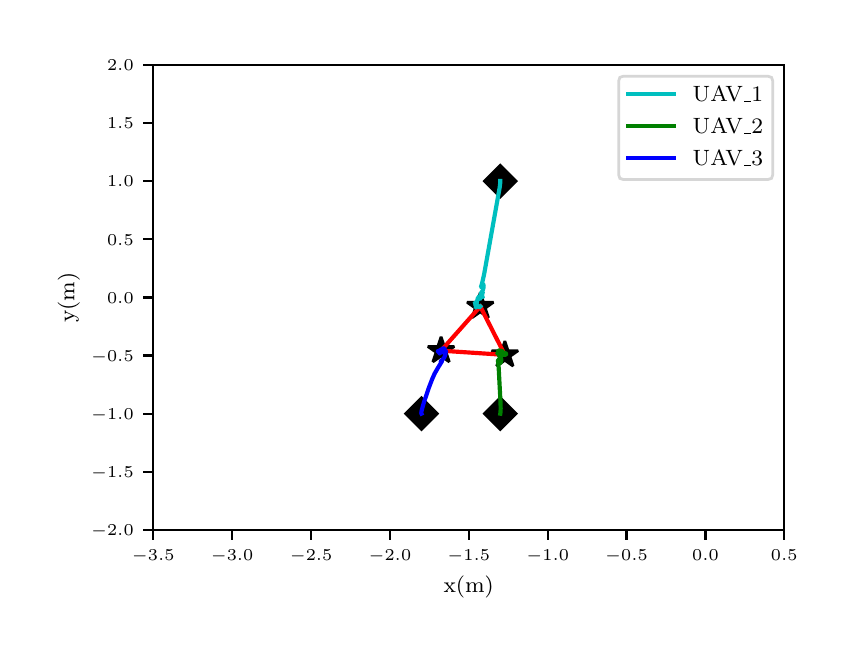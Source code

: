 \begingroup%
\makeatletter%
\begin{pgfpicture}%
\pgfpathrectangle{\pgfpointorigin}{\pgfqpoint{4.0in}{3.0in}}%
\pgfusepath{use as bounding box, clip}%
\begin{pgfscope}%
\pgfsetbuttcap%
\pgfsetmiterjoin%
\definecolor{currentfill}{rgb}{1.0,1.0,1.0}%
\pgfsetfillcolor{currentfill}%
\pgfsetlinewidth{0.0pt}%
\definecolor{currentstroke}{rgb}{1.0,1.0,1.0}%
\pgfsetstrokecolor{currentstroke}%
\pgfsetdash{}{0pt}%
\pgfpathmoveto{\pgfqpoint{0.0in}{0.0in}}%
\pgfpathlineto{\pgfqpoint{4.0in}{0.0in}}%
\pgfpathlineto{\pgfqpoint{4.0in}{3.0in}}%
\pgfpathlineto{\pgfqpoint{0.0in}{3.0in}}%
\pgfpathclose%
\pgfusepath{fill}%
\end{pgfscope}%
\begin{pgfscope}%
\pgfsetbuttcap%
\pgfsetmiterjoin%
\definecolor{currentfill}{rgb}{1.0,1.0,1.0}%
\pgfsetfillcolor{currentfill}%
\pgfsetlinewidth{0.0pt}%
\definecolor{currentstroke}{rgb}{0.0,0.0,0.0}%
\pgfsetstrokecolor{currentstroke}%
\pgfsetstrokeopacity{0.0}%
\pgfsetdash{}{0pt}%
\pgfpathmoveto{\pgfqpoint{0.628in}{0.488in}}%
\pgfpathlineto{\pgfqpoint{3.783in}{0.488in}}%
\pgfpathlineto{\pgfqpoint{3.783in}{2.815in}}%
\pgfpathlineto{\pgfqpoint{0.628in}{2.815in}}%
\pgfpathclose%
\pgfusepath{fill}%
\end{pgfscope}%
\begin{pgfscope}%
\pgfsetbuttcap%
\pgfsetroundjoin%
\definecolor{currentfill}{rgb}{0.0,0.0,0.0}%
\pgfsetfillcolor{currentfill}%
\pgfsetlinewidth{0.803pt}%
\definecolor{currentstroke}{rgb}{0.0,0.0,0.0}%
\pgfsetstrokecolor{currentstroke}%
\pgfsetdash{}{0pt}%
\pgfsys@defobject{currentmarker}{\pgfqpoint{0.0in}{-0.049in}}{\pgfqpoint{0.0in}{0.0in}}{%
\pgfpathmoveto{\pgfqpoint{0.0in}{0.0in}}%
\pgfpathlineto{\pgfqpoint{0.0in}{-0.049in}}%
\pgfusepath{stroke,fill}%
}%
\begin{pgfscope}%
\pgfsys@transformshift{0.628in}{0.488in}%
\pgfsys@useobject{currentmarker}{}%
\end{pgfscope}%
\end{pgfscope}%
\begin{pgfscope}%
\pgftext[x=0.628in,y=0.391in,,top]{\rmfamily\fontsize{5.79}{6.948}\selectfont \(\displaystyle -3.5\)}%
\end{pgfscope}%
\begin{pgfscope}%
\pgfsetbuttcap%
\pgfsetroundjoin%
\definecolor{currentfill}{rgb}{0.0,0.0,0.0}%
\pgfsetfillcolor{currentfill}%
\pgfsetlinewidth{0.803pt}%
\definecolor{currentstroke}{rgb}{0.0,0.0,0.0}%
\pgfsetstrokecolor{currentstroke}%
\pgfsetdash{}{0pt}%
\pgfsys@defobject{currentmarker}{\pgfqpoint{0.0in}{-0.049in}}{\pgfqpoint{0.0in}{0.0in}}{%
\pgfpathmoveto{\pgfqpoint{0.0in}{0.0in}}%
\pgfpathlineto{\pgfqpoint{0.0in}{-0.049in}}%
\pgfusepath{stroke,fill}%
}%
\begin{pgfscope}%
\pgfsys@transformshift{1.022in}{0.488in}%
\pgfsys@useobject{currentmarker}{}%
\end{pgfscope}%
\end{pgfscope}%
\begin{pgfscope}%
\pgftext[x=1.022in,y=0.391in,,top]{\rmfamily\fontsize{5.79}{6.948}\selectfont \(\displaystyle -3.0\)}%
\end{pgfscope}%
\begin{pgfscope}%
\pgfsetbuttcap%
\pgfsetroundjoin%
\definecolor{currentfill}{rgb}{0.0,0.0,0.0}%
\pgfsetfillcolor{currentfill}%
\pgfsetlinewidth{0.803pt}%
\definecolor{currentstroke}{rgb}{0.0,0.0,0.0}%
\pgfsetstrokecolor{currentstroke}%
\pgfsetdash{}{0pt}%
\pgfsys@defobject{currentmarker}{\pgfqpoint{0.0in}{-0.049in}}{\pgfqpoint{0.0in}{0.0in}}{%
\pgfpathmoveto{\pgfqpoint{0.0in}{0.0in}}%
\pgfpathlineto{\pgfqpoint{0.0in}{-0.049in}}%
\pgfusepath{stroke,fill}%
}%
\begin{pgfscope}%
\pgfsys@transformshift{1.417in}{0.488in}%
\pgfsys@useobject{currentmarker}{}%
\end{pgfscope}%
\end{pgfscope}%
\begin{pgfscope}%
\pgftext[x=1.417in,y=0.391in,,top]{\rmfamily\fontsize{5.79}{6.948}\selectfont \(\displaystyle -2.5\)}%
\end{pgfscope}%
\begin{pgfscope}%
\pgfsetbuttcap%
\pgfsetroundjoin%
\definecolor{currentfill}{rgb}{0.0,0.0,0.0}%
\pgfsetfillcolor{currentfill}%
\pgfsetlinewidth{0.803pt}%
\definecolor{currentstroke}{rgb}{0.0,0.0,0.0}%
\pgfsetstrokecolor{currentstroke}%
\pgfsetdash{}{0pt}%
\pgfsys@defobject{currentmarker}{\pgfqpoint{0.0in}{-0.049in}}{\pgfqpoint{0.0in}{0.0in}}{%
\pgfpathmoveto{\pgfqpoint{0.0in}{0.0in}}%
\pgfpathlineto{\pgfqpoint{0.0in}{-0.049in}}%
\pgfusepath{stroke,fill}%
}%
\begin{pgfscope}%
\pgfsys@transformshift{1.811in}{0.488in}%
\pgfsys@useobject{currentmarker}{}%
\end{pgfscope}%
\end{pgfscope}%
\begin{pgfscope}%
\pgftext[x=1.811in,y=0.391in,,top]{\rmfamily\fontsize{5.79}{6.948}\selectfont \(\displaystyle -2.0\)}%
\end{pgfscope}%
\begin{pgfscope}%
\pgfsetbuttcap%
\pgfsetroundjoin%
\definecolor{currentfill}{rgb}{0.0,0.0,0.0}%
\pgfsetfillcolor{currentfill}%
\pgfsetlinewidth{0.803pt}%
\definecolor{currentstroke}{rgb}{0.0,0.0,0.0}%
\pgfsetstrokecolor{currentstroke}%
\pgfsetdash{}{0pt}%
\pgfsys@defobject{currentmarker}{\pgfqpoint{0.0in}{-0.049in}}{\pgfqpoint{0.0in}{0.0in}}{%
\pgfpathmoveto{\pgfqpoint{0.0in}{0.0in}}%
\pgfpathlineto{\pgfqpoint{0.0in}{-0.049in}}%
\pgfusepath{stroke,fill}%
}%
\begin{pgfscope}%
\pgfsys@transformshift{2.205in}{0.488in}%
\pgfsys@useobject{currentmarker}{}%
\end{pgfscope}%
\end{pgfscope}%
\begin{pgfscope}%
\pgftext[x=2.205in,y=0.391in,,top]{\rmfamily\fontsize{5.79}{6.948}\selectfont \(\displaystyle -1.5\)}%
\end{pgfscope}%
\begin{pgfscope}%
\pgfsetbuttcap%
\pgfsetroundjoin%
\definecolor{currentfill}{rgb}{0.0,0.0,0.0}%
\pgfsetfillcolor{currentfill}%
\pgfsetlinewidth{0.803pt}%
\definecolor{currentstroke}{rgb}{0.0,0.0,0.0}%
\pgfsetstrokecolor{currentstroke}%
\pgfsetdash{}{0pt}%
\pgfsys@defobject{currentmarker}{\pgfqpoint{0.0in}{-0.049in}}{\pgfqpoint{0.0in}{0.0in}}{%
\pgfpathmoveto{\pgfqpoint{0.0in}{0.0in}}%
\pgfpathlineto{\pgfqpoint{0.0in}{-0.049in}}%
\pgfusepath{stroke,fill}%
}%
\begin{pgfscope}%
\pgfsys@transformshift{2.6in}{0.488in}%
\pgfsys@useobject{currentmarker}{}%
\end{pgfscope}%
\end{pgfscope}%
\begin{pgfscope}%
\pgftext[x=2.6in,y=0.391in,,top]{\rmfamily\fontsize{5.79}{6.948}\selectfont \(\displaystyle -1.0\)}%
\end{pgfscope}%
\begin{pgfscope}%
\pgfsetbuttcap%
\pgfsetroundjoin%
\definecolor{currentfill}{rgb}{0.0,0.0,0.0}%
\pgfsetfillcolor{currentfill}%
\pgfsetlinewidth{0.803pt}%
\definecolor{currentstroke}{rgb}{0.0,0.0,0.0}%
\pgfsetstrokecolor{currentstroke}%
\pgfsetdash{}{0pt}%
\pgfsys@defobject{currentmarker}{\pgfqpoint{0.0in}{-0.049in}}{\pgfqpoint{0.0in}{0.0in}}{%
\pgfpathmoveto{\pgfqpoint{0.0in}{0.0in}}%
\pgfpathlineto{\pgfqpoint{0.0in}{-0.049in}}%
\pgfusepath{stroke,fill}%
}%
\begin{pgfscope}%
\pgfsys@transformshift{2.994in}{0.488in}%
\pgfsys@useobject{currentmarker}{}%
\end{pgfscope}%
\end{pgfscope}%
\begin{pgfscope}%
\pgftext[x=2.994in,y=0.391in,,top]{\rmfamily\fontsize{5.79}{6.948}\selectfont \(\displaystyle -0.5\)}%
\end{pgfscope}%
\begin{pgfscope}%
\pgfsetbuttcap%
\pgfsetroundjoin%
\definecolor{currentfill}{rgb}{0.0,0.0,0.0}%
\pgfsetfillcolor{currentfill}%
\pgfsetlinewidth{0.803pt}%
\definecolor{currentstroke}{rgb}{0.0,0.0,0.0}%
\pgfsetstrokecolor{currentstroke}%
\pgfsetdash{}{0pt}%
\pgfsys@defobject{currentmarker}{\pgfqpoint{0.0in}{-0.049in}}{\pgfqpoint{0.0in}{0.0in}}{%
\pgfpathmoveto{\pgfqpoint{0.0in}{0.0in}}%
\pgfpathlineto{\pgfqpoint{0.0in}{-0.049in}}%
\pgfusepath{stroke,fill}%
}%
\begin{pgfscope}%
\pgfsys@transformshift{3.389in}{0.488in}%
\pgfsys@useobject{currentmarker}{}%
\end{pgfscope}%
\end{pgfscope}%
\begin{pgfscope}%
\pgftext[x=3.389in,y=0.391in,,top]{\rmfamily\fontsize{5.79}{6.948}\selectfont \(\displaystyle 0.0\)}%
\end{pgfscope}%
\begin{pgfscope}%
\pgfsetbuttcap%
\pgfsetroundjoin%
\definecolor{currentfill}{rgb}{0.0,0.0,0.0}%
\pgfsetfillcolor{currentfill}%
\pgfsetlinewidth{0.803pt}%
\definecolor{currentstroke}{rgb}{0.0,0.0,0.0}%
\pgfsetstrokecolor{currentstroke}%
\pgfsetdash{}{0pt}%
\pgfsys@defobject{currentmarker}{\pgfqpoint{0.0in}{-0.049in}}{\pgfqpoint{0.0in}{0.0in}}{%
\pgfpathmoveto{\pgfqpoint{0.0in}{0.0in}}%
\pgfpathlineto{\pgfqpoint{0.0in}{-0.049in}}%
\pgfusepath{stroke,fill}%
}%
\begin{pgfscope}%
\pgfsys@transformshift{3.783in}{0.488in}%
\pgfsys@useobject{currentmarker}{}%
\end{pgfscope}%
\end{pgfscope}%
\begin{pgfscope}%
\pgftext[x=3.783in,y=0.391in,,top]{\rmfamily\fontsize{5.79}{6.948}\selectfont \(\displaystyle 0.5\)}%
\end{pgfscope}%
\begin{pgfscope}%
\pgftext[x=2.205in,y=0.261in,,top]{\rmfamily\fontsize{8.33}{9.996}\selectfont x(m)}%
\end{pgfscope}%
\begin{pgfscope}%
\pgfsetbuttcap%
\pgfsetroundjoin%
\definecolor{currentfill}{rgb}{0.0,0.0,0.0}%
\pgfsetfillcolor{currentfill}%
\pgfsetlinewidth{0.803pt}%
\definecolor{currentstroke}{rgb}{0.0,0.0,0.0}%
\pgfsetstrokecolor{currentstroke}%
\pgfsetdash{}{0pt}%
\pgfsys@defobject{currentmarker}{\pgfqpoint{-0.049in}{0.0in}}{\pgfqpoint{0.0in}{0.0in}}{%
\pgfpathmoveto{\pgfqpoint{0.0in}{0.0in}}%
\pgfpathlineto{\pgfqpoint{-0.049in}{0.0in}}%
\pgfusepath{stroke,fill}%
}%
\begin{pgfscope}%
\pgfsys@transformshift{0.628in}{0.488in}%
\pgfsys@useobject{currentmarker}{}%
\end{pgfscope}%
\end{pgfscope}%
\begin{pgfscope}%
\pgftext[x=0.317in,y=0.459in,left,base]{\rmfamily\fontsize{5.79}{6.948}\selectfont \(\displaystyle -2.0\)}%
\end{pgfscope}%
\begin{pgfscope}%
\pgfsetbuttcap%
\pgfsetroundjoin%
\definecolor{currentfill}{rgb}{0.0,0.0,0.0}%
\pgfsetfillcolor{currentfill}%
\pgfsetlinewidth{0.803pt}%
\definecolor{currentstroke}{rgb}{0.0,0.0,0.0}%
\pgfsetstrokecolor{currentstroke}%
\pgfsetdash{}{0pt}%
\pgfsys@defobject{currentmarker}{\pgfqpoint{-0.049in}{0.0in}}{\pgfqpoint{0.0in}{0.0in}}{%
\pgfpathmoveto{\pgfqpoint{0.0in}{0.0in}}%
\pgfpathlineto{\pgfqpoint{-0.049in}{0.0in}}%
\pgfusepath{stroke,fill}%
}%
\begin{pgfscope}%
\pgfsys@transformshift{0.628in}{0.779in}%
\pgfsys@useobject{currentmarker}{}%
\end{pgfscope}%
\end{pgfscope}%
\begin{pgfscope}%
\pgftext[x=0.317in,y=0.75in,left,base]{\rmfamily\fontsize{5.79}{6.948}\selectfont \(\displaystyle -1.5\)}%
\end{pgfscope}%
\begin{pgfscope}%
\pgfsetbuttcap%
\pgfsetroundjoin%
\definecolor{currentfill}{rgb}{0.0,0.0,0.0}%
\pgfsetfillcolor{currentfill}%
\pgfsetlinewidth{0.803pt}%
\definecolor{currentstroke}{rgb}{0.0,0.0,0.0}%
\pgfsetstrokecolor{currentstroke}%
\pgfsetdash{}{0pt}%
\pgfsys@defobject{currentmarker}{\pgfqpoint{-0.049in}{0.0in}}{\pgfqpoint{0.0in}{0.0in}}{%
\pgfpathmoveto{\pgfqpoint{0.0in}{0.0in}}%
\pgfpathlineto{\pgfqpoint{-0.049in}{0.0in}}%
\pgfusepath{stroke,fill}%
}%
\begin{pgfscope}%
\pgfsys@transformshift{0.628in}{1.07in}%
\pgfsys@useobject{currentmarker}{}%
\end{pgfscope}%
\end{pgfscope}%
\begin{pgfscope}%
\pgftext[x=0.317in,y=1.041in,left,base]{\rmfamily\fontsize{5.79}{6.948}\selectfont \(\displaystyle -1.0\)}%
\end{pgfscope}%
\begin{pgfscope}%
\pgfsetbuttcap%
\pgfsetroundjoin%
\definecolor{currentfill}{rgb}{0.0,0.0,0.0}%
\pgfsetfillcolor{currentfill}%
\pgfsetlinewidth{0.803pt}%
\definecolor{currentstroke}{rgb}{0.0,0.0,0.0}%
\pgfsetstrokecolor{currentstroke}%
\pgfsetdash{}{0pt}%
\pgfsys@defobject{currentmarker}{\pgfqpoint{-0.049in}{0.0in}}{\pgfqpoint{0.0in}{0.0in}}{%
\pgfpathmoveto{\pgfqpoint{0.0in}{0.0in}}%
\pgfpathlineto{\pgfqpoint{-0.049in}{0.0in}}%
\pgfusepath{stroke,fill}%
}%
\begin{pgfscope}%
\pgfsys@transformshift{0.628in}{1.361in}%
\pgfsys@useobject{currentmarker}{}%
\end{pgfscope}%
\end{pgfscope}%
\begin{pgfscope}%
\pgftext[x=0.317in,y=1.332in,left,base]{\rmfamily\fontsize{5.79}{6.948}\selectfont \(\displaystyle -0.5\)}%
\end{pgfscope}%
\begin{pgfscope}%
\pgfsetbuttcap%
\pgfsetroundjoin%
\definecolor{currentfill}{rgb}{0.0,0.0,0.0}%
\pgfsetfillcolor{currentfill}%
\pgfsetlinewidth{0.803pt}%
\definecolor{currentstroke}{rgb}{0.0,0.0,0.0}%
\pgfsetstrokecolor{currentstroke}%
\pgfsetdash{}{0pt}%
\pgfsys@defobject{currentmarker}{\pgfqpoint{-0.049in}{0.0in}}{\pgfqpoint{0.0in}{0.0in}}{%
\pgfpathmoveto{\pgfqpoint{0.0in}{0.0in}}%
\pgfpathlineto{\pgfqpoint{-0.049in}{0.0in}}%
\pgfusepath{stroke,fill}%
}%
\begin{pgfscope}%
\pgfsys@transformshift{0.628in}{1.651in}%
\pgfsys@useobject{currentmarker}{}%
\end{pgfscope}%
\end{pgfscope}%
\begin{pgfscope}%
\pgftext[x=0.397in,y=1.623in,left,base]{\rmfamily\fontsize{5.79}{6.948}\selectfont \(\displaystyle 0.0\)}%
\end{pgfscope}%
\begin{pgfscope}%
\pgfsetbuttcap%
\pgfsetroundjoin%
\definecolor{currentfill}{rgb}{0.0,0.0,0.0}%
\pgfsetfillcolor{currentfill}%
\pgfsetlinewidth{0.803pt}%
\definecolor{currentstroke}{rgb}{0.0,0.0,0.0}%
\pgfsetstrokecolor{currentstroke}%
\pgfsetdash{}{0pt}%
\pgfsys@defobject{currentmarker}{\pgfqpoint{-0.049in}{0.0in}}{\pgfqpoint{0.0in}{0.0in}}{%
\pgfpathmoveto{\pgfqpoint{0.0in}{0.0in}}%
\pgfpathlineto{\pgfqpoint{-0.049in}{0.0in}}%
\pgfusepath{stroke,fill}%
}%
\begin{pgfscope}%
\pgfsys@transformshift{0.628in}{1.942in}%
\pgfsys@useobject{currentmarker}{}%
\end{pgfscope}%
\end{pgfscope}%
\begin{pgfscope}%
\pgftext[x=0.397in,y=1.913in,left,base]{\rmfamily\fontsize{5.79}{6.948}\selectfont \(\displaystyle 0.5\)}%
\end{pgfscope}%
\begin{pgfscope}%
\pgfsetbuttcap%
\pgfsetroundjoin%
\definecolor{currentfill}{rgb}{0.0,0.0,0.0}%
\pgfsetfillcolor{currentfill}%
\pgfsetlinewidth{0.803pt}%
\definecolor{currentstroke}{rgb}{0.0,0.0,0.0}%
\pgfsetstrokecolor{currentstroke}%
\pgfsetdash{}{0pt}%
\pgfsys@defobject{currentmarker}{\pgfqpoint{-0.049in}{0.0in}}{\pgfqpoint{0.0in}{0.0in}}{%
\pgfpathmoveto{\pgfqpoint{0.0in}{0.0in}}%
\pgfpathlineto{\pgfqpoint{-0.049in}{0.0in}}%
\pgfusepath{stroke,fill}%
}%
\begin{pgfscope}%
\pgfsys@transformshift{0.628in}{2.233in}%
\pgfsys@useobject{currentmarker}{}%
\end{pgfscope}%
\end{pgfscope}%
\begin{pgfscope}%
\pgftext[x=0.397in,y=2.204in,left,base]{\rmfamily\fontsize{5.79}{6.948}\selectfont \(\displaystyle 1.0\)}%
\end{pgfscope}%
\begin{pgfscope}%
\pgfsetbuttcap%
\pgfsetroundjoin%
\definecolor{currentfill}{rgb}{0.0,0.0,0.0}%
\pgfsetfillcolor{currentfill}%
\pgfsetlinewidth{0.803pt}%
\definecolor{currentstroke}{rgb}{0.0,0.0,0.0}%
\pgfsetstrokecolor{currentstroke}%
\pgfsetdash{}{0pt}%
\pgfsys@defobject{currentmarker}{\pgfqpoint{-0.049in}{0.0in}}{\pgfqpoint{0.0in}{0.0in}}{%
\pgfpathmoveto{\pgfqpoint{0.0in}{0.0in}}%
\pgfpathlineto{\pgfqpoint{-0.049in}{0.0in}}%
\pgfusepath{stroke,fill}%
}%
\begin{pgfscope}%
\pgfsys@transformshift{0.628in}{2.524in}%
\pgfsys@useobject{currentmarker}{}%
\end{pgfscope}%
\end{pgfscope}%
\begin{pgfscope}%
\pgftext[x=0.397in,y=2.495in,left,base]{\rmfamily\fontsize{5.79}{6.948}\selectfont \(\displaystyle 1.5\)}%
\end{pgfscope}%
\begin{pgfscope}%
\pgfsetbuttcap%
\pgfsetroundjoin%
\definecolor{currentfill}{rgb}{0.0,0.0,0.0}%
\pgfsetfillcolor{currentfill}%
\pgfsetlinewidth{0.803pt}%
\definecolor{currentstroke}{rgb}{0.0,0.0,0.0}%
\pgfsetstrokecolor{currentstroke}%
\pgfsetdash{}{0pt}%
\pgfsys@defobject{currentmarker}{\pgfqpoint{-0.049in}{0.0in}}{\pgfqpoint{0.0in}{0.0in}}{%
\pgfpathmoveto{\pgfqpoint{0.0in}{0.0in}}%
\pgfpathlineto{\pgfqpoint{-0.049in}{0.0in}}%
\pgfusepath{stroke,fill}%
}%
\begin{pgfscope}%
\pgfsys@transformshift{0.628in}{2.815in}%
\pgfsys@useobject{currentmarker}{}%
\end{pgfscope}%
\end{pgfscope}%
\begin{pgfscope}%
\pgftext[x=0.397in,y=2.786in,left,base]{\rmfamily\fontsize{5.79}{6.948}\selectfont \(\displaystyle 2.0\)}%
\end{pgfscope}%
\begin{pgfscope}%
\pgftext[x=0.261in,y=1.651in,,bottom,rotate=90.0]{\rmfamily\fontsize{8.33}{9.996}\selectfont y(m)}%
\end{pgfscope}%
\begin{pgfscope}%
\pgfpathrectangle{\pgfqpoint{0.628in}{0.488in}}{\pgfqpoint{3.156in}{2.327in}} %
\pgfusepath{clip}%
\pgfsetbuttcap%
\pgfsetmiterjoin%
\definecolor{currentfill}{rgb}{0.0,0.0,0.0}%
\pgfsetfillcolor{currentfill}%
\pgfsetlinewidth{1.004pt}%
\definecolor{currentstroke}{rgb}{0.0,0.0,0.0}%
\pgfsetstrokecolor{currentstroke}%
\pgfsetdash{}{0pt}%
\pgfsys@defobject{currentmarker}{\pgfqpoint{-0.079in}{-0.079in}}{\pgfqpoint{0.079in}{0.079in}}{%
\pgfpathmoveto{\pgfqpoint{-0.0in}{-0.079in}}%
\pgfpathlineto{\pgfqpoint{0.079in}{0.0in}}%
\pgfpathlineto{\pgfqpoint{0.0in}{0.079in}}%
\pgfpathlineto{\pgfqpoint{-0.079in}{0.0in}}%
\pgfpathclose%
\pgfusepath{stroke,fill}%
}%
\begin{pgfscope}%
\pgfsys@transformshift{2.363in}{2.233in}%
\pgfsys@useobject{currentmarker}{}%
\end{pgfscope}%
\begin{pgfscope}%
\pgfsys@transformshift{2.363in}{1.07in}%
\pgfsys@useobject{currentmarker}{}%
\end{pgfscope}%
\begin{pgfscope}%
\pgfsys@transformshift{1.969in}{1.07in}%
\pgfsys@useobject{currentmarker}{}%
\end{pgfscope}%
\end{pgfscope}%
\begin{pgfscope}%
\pgfpathrectangle{\pgfqpoint{0.628in}{0.488in}}{\pgfqpoint{3.156in}{2.327in}} %
\pgfusepath{clip}%
\pgfsetbuttcap%
\pgfsetbeveljoin%
\definecolor{currentfill}{rgb}{0.0,0.0,0.0}%
\pgfsetfillcolor{currentfill}%
\pgfsetlinewidth{1.004pt}%
\definecolor{currentstroke}{rgb}{0.0,0.0,0.0}%
\pgfsetstrokecolor{currentstroke}%
\pgfsetdash{}{0pt}%
\pgfsys@defobject{currentmarker}{\pgfqpoint{-0.066in}{-0.056in}}{\pgfqpoint{0.066in}{0.069in}}{%
\pgfpathmoveto{\pgfqpoint{0.0in}{0.069in}}%
\pgfpathlineto{\pgfqpoint{-0.016in}{0.021in}}%
\pgfpathlineto{\pgfqpoint{-0.066in}{0.021in}}%
\pgfpathlineto{\pgfqpoint{-0.025in}{-0.008in}}%
\pgfpathlineto{\pgfqpoint{-0.041in}{-0.056in}}%
\pgfpathlineto{\pgfqpoint{-0.0in}{-0.027in}}%
\pgfpathlineto{\pgfqpoint{0.041in}{-0.056in}}%
\pgfpathlineto{\pgfqpoint{0.025in}{-0.008in}}%
\pgfpathlineto{\pgfqpoint{0.066in}{0.021in}}%
\pgfpathlineto{\pgfqpoint{0.016in}{0.021in}}%
\pgfpathclose%
\pgfusepath{stroke,fill}%
}%
\begin{pgfscope}%
\pgfsys@transformshift{2.263in}{1.606in}%
\pgfsys@useobject{currentmarker}{}%
\end{pgfscope}%
\begin{pgfscope}%
\pgfsys@transformshift{2.386in}{1.364in}%
\pgfsys@useobject{currentmarker}{}%
\end{pgfscope}%
\begin{pgfscope}%
\pgfsys@transformshift{2.067in}{1.385in}%
\pgfsys@useobject{currentmarker}{}%
\end{pgfscope}%
\end{pgfscope}%
\begin{pgfscope}%
\pgfpathrectangle{\pgfqpoint{0.628in}{0.488in}}{\pgfqpoint{3.156in}{2.327in}} %
\pgfusepath{clip}%
\pgfsetrectcap%
\pgfsetroundjoin%
\pgfsetlinewidth{1.506pt}%
\definecolor{currentstroke}{rgb}{1.0,0.0,0.0}%
\pgfsetstrokecolor{currentstroke}%
\pgfsetdash{}{0pt}%
\pgfpathmoveto{\pgfqpoint{2.263in}{1.606in}}%
\pgfpathlineto{\pgfqpoint{2.386in}{1.364in}}%
\pgfpathlineto{\pgfqpoint{2.067in}{1.385in}}%
\pgfpathlineto{\pgfqpoint{2.263in}{1.606in}}%
\pgfusepath{stroke}%
\end{pgfscope}%
\begin{pgfscope}%
\pgfpathrectangle{\pgfqpoint{0.628in}{0.488in}}{\pgfqpoint{3.156in}{2.327in}} %
\pgfusepath{clip}%
\pgfsetrectcap%
\pgfsetroundjoin%
\pgfsetlinewidth{1.506pt}%
\definecolor{currentstroke}{rgb}{0.0,0.75,0.75}%
\pgfsetstrokecolor{currentstroke}%
\pgfsetdash{}{0pt}%
\pgfpathmoveto{\pgfqpoint{2.363in}{2.233in}}%
\pgfpathlineto{\pgfqpoint{2.363in}{2.233in}}%
\pgfpathlineto{\pgfqpoint{2.363in}{2.225in}}%
\pgfpathlineto{\pgfqpoint{2.36in}{2.201in}}%
\pgfpathlineto{\pgfqpoint{2.282in}{1.766in}}%
\pgfpathlineto{\pgfqpoint{2.271in}{1.718in}}%
\pgfpathlineto{\pgfqpoint{2.266in}{1.703in}}%
\pgfpathlineto{\pgfqpoint{2.27in}{1.71in}}%
\pgfpathlineto{\pgfqpoint{2.277in}{1.72in}}%
\pgfpathlineto{\pgfqpoint{2.277in}{1.72in}}%
\pgfpathlineto{\pgfqpoint{2.278in}{1.716in}}%
\pgfpathlineto{\pgfqpoint{2.28in}{1.71in}}%
\pgfpathlineto{\pgfqpoint{2.279in}{1.699in}}%
\pgfpathlineto{\pgfqpoint{2.276in}{1.689in}}%
\pgfpathlineto{\pgfqpoint{2.267in}{1.669in}}%
\pgfpathlineto{\pgfqpoint{2.266in}{1.669in}}%
\pgfpathlineto{\pgfqpoint{2.266in}{1.67in}}%
\pgfpathlineto{\pgfqpoint{2.268in}{1.675in}}%
\pgfpathlineto{\pgfqpoint{2.27in}{1.679in}}%
\pgfpathlineto{\pgfqpoint{2.272in}{1.68in}}%
\pgfpathlineto{\pgfqpoint{2.275in}{1.678in}}%
\pgfpathlineto{\pgfqpoint{2.275in}{1.675in}}%
\pgfpathlineto{\pgfqpoint{2.272in}{1.663in}}%
\pgfpathlineto{\pgfqpoint{2.271in}{1.659in}}%
\pgfpathlineto{\pgfqpoint{2.27in}{1.661in}}%
\pgfpathlineto{\pgfqpoint{2.269in}{1.662in}}%
\pgfpathlineto{\pgfqpoint{2.272in}{1.657in}}%
\pgfpathlineto{\pgfqpoint{2.277in}{1.653in}}%
\pgfpathlineto{\pgfqpoint{2.274in}{1.654in}}%
\pgfpathlineto{\pgfqpoint{2.26in}{1.654in}}%
\pgfpathlineto{\pgfqpoint{2.256in}{1.655in}}%
\pgfpathlineto{\pgfqpoint{2.256in}{1.655in}}%
\pgfpathlineto{\pgfqpoint{2.258in}{1.658in}}%
\pgfpathlineto{\pgfqpoint{2.261in}{1.657in}}%
\pgfpathlineto{\pgfqpoint{2.264in}{1.654in}}%
\pgfpathlineto{\pgfqpoint{2.264in}{1.652in}}%
\pgfpathlineto{\pgfqpoint{2.262in}{1.644in}}%
\pgfpathlineto{\pgfqpoint{2.261in}{1.643in}}%
\pgfpathlineto{\pgfqpoint{2.261in}{1.643in}}%
\pgfpathlineto{\pgfqpoint{2.254in}{1.647in}}%
\pgfpathlineto{\pgfqpoint{2.25in}{1.648in}}%
\pgfpathlineto{\pgfqpoint{2.25in}{1.645in}}%
\pgfpathlineto{\pgfqpoint{2.249in}{1.641in}}%
\pgfpathlineto{\pgfqpoint{2.247in}{1.633in}}%
\pgfpathlineto{\pgfqpoint{2.245in}{1.63in}}%
\pgfpathlineto{\pgfqpoint{2.242in}{1.627in}}%
\pgfpathlineto{\pgfqpoint{2.243in}{1.625in}}%
\pgfpathlineto{\pgfqpoint{2.245in}{1.623in}}%
\pgfpathlineto{\pgfqpoint{2.247in}{1.624in}}%
\pgfpathlineto{\pgfqpoint{2.247in}{1.625in}}%
\pgfpathlineto{\pgfqpoint{2.246in}{1.626in}}%
\pgfpathlineto{\pgfqpoint{2.241in}{1.625in}}%
\pgfpathlineto{\pgfqpoint{2.235in}{1.624in}}%
\pgfpathlineto{\pgfqpoint{2.236in}{1.623in}}%
\pgfpathlineto{\pgfqpoint{2.245in}{1.62in}}%
\pgfpathlineto{\pgfqpoint{2.244in}{1.619in}}%
\pgfpathlineto{\pgfqpoint{2.241in}{1.614in}}%
\pgfpathlineto{\pgfqpoint{2.24in}{1.611in}}%
\pgfpathlineto{\pgfqpoint{2.238in}{1.611in}}%
\pgfpathlineto{\pgfqpoint{2.241in}{1.61in}}%
\pgfpathlineto{\pgfqpoint{2.246in}{1.608in}}%
\pgfpathlineto{\pgfqpoint{2.248in}{1.609in}}%
\pgfpathlineto{\pgfqpoint{2.25in}{1.611in}}%
\pgfpathlineto{\pgfqpoint{2.249in}{1.611in}}%
\pgfpathlineto{\pgfqpoint{2.247in}{1.611in}}%
\pgfpathlineto{\pgfqpoint{2.244in}{1.61in}}%
\pgfpathlineto{\pgfqpoint{2.241in}{1.609in}}%
\pgfpathlineto{\pgfqpoint{2.241in}{1.607in}}%
\pgfpathlineto{\pgfqpoint{2.241in}{1.6in}}%
\pgfpathlineto{\pgfqpoint{2.24in}{1.605in}}%
\pgfpathlineto{\pgfqpoint{2.24in}{1.605in}}%
\pgfpathlineto{\pgfqpoint{2.242in}{1.606in}}%
\pgfpathlineto{\pgfqpoint{2.246in}{1.606in}}%
\pgfpathlineto{\pgfqpoint{2.253in}{1.604in}}%
\pgfpathlineto{\pgfqpoint{2.251in}{1.605in}}%
\pgfpathlineto{\pgfqpoint{2.247in}{1.608in}}%
\pgfpathlineto{\pgfqpoint{2.248in}{1.609in}}%
\pgfpathlineto{\pgfqpoint{2.248in}{1.608in}}%
\pgfpathlineto{\pgfqpoint{2.258in}{1.604in}}%
\pgfpathlineto{\pgfqpoint{2.26in}{1.602in}}%
\pgfpathlineto{\pgfqpoint{2.258in}{1.603in}}%
\pgfpathlineto{\pgfqpoint{2.257in}{1.603in}}%
\pgfpathlineto{\pgfqpoint{2.259in}{1.603in}}%
\pgfpathlineto{\pgfqpoint{2.26in}{1.602in}}%
\pgfpathlineto{\pgfqpoint{2.26in}{1.603in}}%
\pgfpathlineto{\pgfqpoint{2.261in}{1.605in}}%
\pgfpathlineto{\pgfqpoint{2.261in}{1.604in}}%
\pgfpathlineto{\pgfqpoint{2.263in}{1.606in}}%
\pgfpathlineto{\pgfqpoint{2.263in}{1.606in}}%
\pgfpathlineto{\pgfqpoint{2.263in}{1.606in}}%
\pgfusepath{stroke}%
\end{pgfscope}%
\begin{pgfscope}%
\pgfpathrectangle{\pgfqpoint{0.628in}{0.488in}}{\pgfqpoint{3.156in}{2.327in}} %
\pgfusepath{clip}%
\pgfsetrectcap%
\pgfsetroundjoin%
\pgfsetlinewidth{1.506pt}%
\definecolor{currentstroke}{rgb}{0.0,0.5,0.0}%
\pgfsetstrokecolor{currentstroke}%
\pgfsetdash{}{0pt}%
\pgfpathmoveto{\pgfqpoint{2.363in}{1.07in}}%
\pgfpathlineto{\pgfqpoint{2.364in}{1.076in}}%
\pgfpathlineto{\pgfqpoint{2.365in}{1.096in}}%
\pgfpathlineto{\pgfqpoint{2.364in}{1.129in}}%
\pgfpathlineto{\pgfqpoint{2.355in}{1.3in}}%
\pgfpathlineto{\pgfqpoint{2.351in}{1.339in}}%
\pgfpathlineto{\pgfqpoint{2.353in}{1.332in}}%
\pgfpathlineto{\pgfqpoint{2.358in}{1.324in}}%
\pgfpathlineto{\pgfqpoint{2.361in}{1.322in}}%
\pgfpathlineto{\pgfqpoint{2.363in}{1.324in}}%
\pgfpathlineto{\pgfqpoint{2.367in}{1.329in}}%
\pgfpathlineto{\pgfqpoint{2.368in}{1.336in}}%
\pgfpathlineto{\pgfqpoint{2.368in}{1.342in}}%
\pgfpathlineto{\pgfqpoint{2.365in}{1.351in}}%
\pgfpathlineto{\pgfqpoint{2.365in}{1.35in}}%
\pgfpathlineto{\pgfqpoint{2.365in}{1.35in}}%
\pgfpathlineto{\pgfqpoint{2.365in}{1.357in}}%
\pgfpathlineto{\pgfqpoint{2.361in}{1.36in}}%
\pgfpathlineto{\pgfqpoint{2.358in}{1.364in}}%
\pgfpathlineto{\pgfqpoint{2.358in}{1.367in}}%
\pgfpathlineto{\pgfqpoint{2.359in}{1.37in}}%
\pgfpathlineto{\pgfqpoint{2.363in}{1.372in}}%
\pgfpathlineto{\pgfqpoint{2.367in}{1.373in}}%
\pgfpathlineto{\pgfqpoint{2.364in}{1.374in}}%
\pgfpathlineto{\pgfqpoint{2.359in}{1.376in}}%
\pgfpathlineto{\pgfqpoint{2.358in}{1.378in}}%
\pgfpathlineto{\pgfqpoint{2.359in}{1.381in}}%
\pgfpathlineto{\pgfqpoint{2.361in}{1.38in}}%
\pgfpathlineto{\pgfqpoint{2.369in}{1.379in}}%
\pgfpathlineto{\pgfqpoint{2.373in}{1.38in}}%
\pgfpathlineto{\pgfqpoint{2.374in}{1.382in}}%
\pgfpathlineto{\pgfqpoint{2.374in}{1.382in}}%
\pgfpathlineto{\pgfqpoint{2.371in}{1.383in}}%
\pgfpathlineto{\pgfqpoint{2.363in}{1.384in}}%
\pgfpathlineto{\pgfqpoint{2.352in}{1.385in}}%
\pgfpathlineto{\pgfqpoint{2.359in}{1.385in}}%
\pgfpathlineto{\pgfqpoint{2.358in}{1.386in}}%
\pgfpathlineto{\pgfqpoint{2.354in}{1.387in}}%
\pgfpathlineto{\pgfqpoint{2.356in}{1.386in}}%
\pgfpathlineto{\pgfqpoint{2.363in}{1.385in}}%
\pgfpathlineto{\pgfqpoint{2.368in}{1.384in}}%
\pgfpathlineto{\pgfqpoint{2.366in}{1.383in}}%
\pgfpathlineto{\pgfqpoint{2.361in}{1.38in}}%
\pgfpathlineto{\pgfqpoint{2.356in}{1.377in}}%
\pgfpathlineto{\pgfqpoint{2.348in}{1.372in}}%
\pgfpathlineto{\pgfqpoint{2.348in}{1.372in}}%
\pgfpathlineto{\pgfqpoint{2.351in}{1.37in}}%
\pgfpathlineto{\pgfqpoint{2.355in}{1.37in}}%
\pgfpathlineto{\pgfqpoint{2.357in}{1.372in}}%
\pgfpathlineto{\pgfqpoint{2.356in}{1.37in}}%
\pgfpathlineto{\pgfqpoint{2.356in}{1.367in}}%
\pgfpathlineto{\pgfqpoint{2.357in}{1.368in}}%
\pgfpathlineto{\pgfqpoint{2.361in}{1.372in}}%
\pgfpathlineto{\pgfqpoint{2.363in}{1.373in}}%
\pgfpathlineto{\pgfqpoint{2.363in}{1.372in}}%
\pgfpathlineto{\pgfqpoint{2.361in}{1.368in}}%
\pgfpathlineto{\pgfqpoint{2.358in}{1.365in}}%
\pgfpathlineto{\pgfqpoint{2.361in}{1.365in}}%
\pgfpathlineto{\pgfqpoint{2.365in}{1.367in}}%
\pgfpathlineto{\pgfqpoint{2.364in}{1.367in}}%
\pgfpathlineto{\pgfqpoint{2.359in}{1.369in}}%
\pgfpathlineto{\pgfqpoint{2.358in}{1.371in}}%
\pgfpathlineto{\pgfqpoint{2.359in}{1.368in}}%
\pgfpathlineto{\pgfqpoint{2.358in}{1.361in}}%
\pgfpathlineto{\pgfqpoint{2.357in}{1.357in}}%
\pgfpathlineto{\pgfqpoint{2.358in}{1.358in}}%
\pgfpathlineto{\pgfqpoint{2.361in}{1.359in}}%
\pgfpathlineto{\pgfqpoint{2.364in}{1.363in}}%
\pgfpathlineto{\pgfqpoint{2.368in}{1.37in}}%
\pgfpathlineto{\pgfqpoint{2.369in}{1.37in}}%
\pgfpathlineto{\pgfqpoint{2.37in}{1.367in}}%
\pgfpathlineto{\pgfqpoint{2.371in}{1.365in}}%
\pgfpathlineto{\pgfqpoint{2.372in}{1.367in}}%
\pgfpathlineto{\pgfqpoint{2.373in}{1.371in}}%
\pgfpathlineto{\pgfqpoint{2.375in}{1.372in}}%
\pgfpathlineto{\pgfqpoint{2.377in}{1.371in}}%
\pgfpathlineto{\pgfqpoint{2.377in}{1.369in}}%
\pgfpathlineto{\pgfqpoint{2.377in}{1.369in}}%
\pgfpathlineto{\pgfqpoint{2.373in}{1.369in}}%
\pgfpathlineto{\pgfqpoint{2.373in}{1.369in}}%
\pgfpathlineto{\pgfqpoint{2.374in}{1.37in}}%
\pgfpathlineto{\pgfqpoint{2.389in}{1.374in}}%
\pgfpathlineto{\pgfqpoint{2.391in}{1.371in}}%
\pgfpathlineto{\pgfqpoint{2.392in}{1.367in}}%
\pgfpathlineto{\pgfqpoint{2.391in}{1.364in}}%
\pgfpathlineto{\pgfqpoint{2.391in}{1.37in}}%
\pgfpathlineto{\pgfqpoint{2.39in}{1.37in}}%
\pgfpathlineto{\pgfqpoint{2.39in}{1.369in}}%
\pgfpathlineto{\pgfqpoint{2.388in}{1.364in}}%
\pgfpathlineto{\pgfqpoint{2.386in}{1.364in}}%
\pgfpathlineto{\pgfqpoint{2.386in}{1.364in}}%
\pgfusepath{stroke}%
\end{pgfscope}%
\begin{pgfscope}%
\pgfpathrectangle{\pgfqpoint{0.628in}{0.488in}}{\pgfqpoint{3.156in}{2.327in}} %
\pgfusepath{clip}%
\pgfsetrectcap%
\pgfsetroundjoin%
\pgfsetlinewidth{1.506pt}%
\definecolor{currentstroke}{rgb}{0.0,0.0,1.0}%
\pgfsetstrokecolor{currentstroke}%
\pgfsetdash{}{0pt}%
\pgfpathmoveto{\pgfqpoint{1.969in}{1.07in}}%
\pgfpathlineto{\pgfqpoint{1.969in}{1.07in}}%
\pgfpathlineto{\pgfqpoint{1.968in}{1.072in}}%
\pgfpathlineto{\pgfqpoint{1.969in}{1.082in}}%
\pgfpathlineto{\pgfqpoint{1.974in}{1.101in}}%
\pgfpathlineto{\pgfqpoint{1.982in}{1.129in}}%
\pgfpathlineto{\pgfqpoint{2.006in}{1.2in}}%
\pgfpathlineto{\pgfqpoint{2.023in}{1.244in}}%
\pgfpathlineto{\pgfqpoint{2.035in}{1.271in}}%
\pgfpathlineto{\pgfqpoint{2.05in}{1.297in}}%
\pgfpathlineto{\pgfqpoint{2.072in}{1.333in}}%
\pgfpathlineto{\pgfqpoint{2.07in}{1.333in}}%
\pgfpathlineto{\pgfqpoint{2.064in}{1.332in}}%
\pgfpathlineto{\pgfqpoint{2.067in}{1.334in}}%
\pgfpathlineto{\pgfqpoint{2.081in}{1.348in}}%
\pgfpathlineto{\pgfqpoint{2.084in}{1.353in}}%
\pgfpathlineto{\pgfqpoint{2.089in}{1.368in}}%
\pgfpathlineto{\pgfqpoint{2.089in}{1.37in}}%
\pgfpathlineto{\pgfqpoint{2.088in}{1.37in}}%
\pgfpathlineto{\pgfqpoint{2.085in}{1.37in}}%
\pgfpathlineto{\pgfqpoint{2.084in}{1.37in}}%
\pgfpathlineto{\pgfqpoint{2.084in}{1.371in}}%
\pgfpathlineto{\pgfqpoint{2.086in}{1.373in}}%
\pgfpathlineto{\pgfqpoint{2.086in}{1.376in}}%
\pgfpathlineto{\pgfqpoint{2.087in}{1.38in}}%
\pgfpathlineto{\pgfqpoint{2.092in}{1.38in}}%
\pgfpathlineto{\pgfqpoint{2.091in}{1.38in}}%
\pgfpathlineto{\pgfqpoint{2.085in}{1.39in}}%
\pgfpathlineto{\pgfqpoint{2.085in}{1.391in}}%
\pgfpathlineto{\pgfqpoint{2.086in}{1.391in}}%
\pgfpathlineto{\pgfqpoint{2.086in}{1.392in}}%
\pgfpathlineto{\pgfqpoint{2.081in}{1.39in}}%
\pgfpathlineto{\pgfqpoint{2.08in}{1.391in}}%
\pgfpathlineto{\pgfqpoint{2.079in}{1.393in}}%
\pgfpathlineto{\pgfqpoint{2.077in}{1.395in}}%
\pgfpathlineto{\pgfqpoint{2.078in}{1.395in}}%
\pgfpathlineto{\pgfqpoint{2.081in}{1.396in}}%
\pgfpathlineto{\pgfqpoint{2.084in}{1.397in}}%
\pgfpathlineto{\pgfqpoint{2.079in}{1.396in}}%
\pgfpathlineto{\pgfqpoint{2.073in}{1.395in}}%
\pgfpathlineto{\pgfqpoint{2.071in}{1.393in}}%
\pgfpathlineto{\pgfqpoint{2.071in}{1.393in}}%
\pgfpathlineto{\pgfqpoint{2.075in}{1.391in}}%
\pgfpathlineto{\pgfqpoint{2.078in}{1.392in}}%
\pgfpathlineto{\pgfqpoint{2.075in}{1.39in}}%
\pgfpathlineto{\pgfqpoint{2.07in}{1.388in}}%
\pgfpathlineto{\pgfqpoint{2.062in}{1.385in}}%
\pgfpathlineto{\pgfqpoint{2.06in}{1.386in}}%
\pgfpathlineto{\pgfqpoint{2.063in}{1.386in}}%
\pgfpathlineto{\pgfqpoint{2.065in}{1.389in}}%
\pgfpathlineto{\pgfqpoint{2.064in}{1.39in}}%
\pgfpathlineto{\pgfqpoint{2.064in}{1.389in}}%
\pgfpathlineto{\pgfqpoint{2.06in}{1.386in}}%
\pgfpathlineto{\pgfqpoint{2.055in}{1.382in}}%
\pgfpathlineto{\pgfqpoint{2.053in}{1.382in}}%
\pgfpathlineto{\pgfqpoint{2.059in}{1.383in}}%
\pgfpathlineto{\pgfqpoint{2.065in}{1.38in}}%
\pgfpathlineto{\pgfqpoint{2.065in}{1.38in}}%
\pgfpathlineto{\pgfqpoint{2.064in}{1.38in}}%
\pgfpathlineto{\pgfqpoint{2.059in}{1.38in}}%
\pgfpathlineto{\pgfqpoint{2.059in}{1.379in}}%
\pgfpathlineto{\pgfqpoint{2.057in}{1.378in}}%
\pgfpathlineto{\pgfqpoint{2.055in}{1.378in}}%
\pgfpathlineto{\pgfqpoint{2.053in}{1.381in}}%
\pgfpathlineto{\pgfqpoint{2.052in}{1.384in}}%
\pgfpathlineto{\pgfqpoint{2.051in}{1.383in}}%
\pgfpathlineto{\pgfqpoint{2.05in}{1.382in}}%
\pgfpathlineto{\pgfqpoint{2.051in}{1.382in}}%
\pgfpathlineto{\pgfqpoint{2.056in}{1.377in}}%
\pgfpathlineto{\pgfqpoint{2.06in}{1.372in}}%
\pgfpathlineto{\pgfqpoint{2.06in}{1.371in}}%
\pgfpathlineto{\pgfqpoint{2.061in}{1.371in}}%
\pgfpathlineto{\pgfqpoint{2.063in}{1.375in}}%
\pgfpathlineto{\pgfqpoint{2.064in}{1.384in}}%
\pgfpathlineto{\pgfqpoint{2.065in}{1.383in}}%
\pgfpathlineto{\pgfqpoint{2.066in}{1.379in}}%
\pgfpathlineto{\pgfqpoint{2.064in}{1.378in}}%
\pgfpathlineto{\pgfqpoint{2.062in}{1.379in}}%
\pgfpathlineto{\pgfqpoint{2.062in}{1.381in}}%
\pgfpathlineto{\pgfqpoint{2.066in}{1.385in}}%
\pgfpathlineto{\pgfqpoint{2.073in}{1.39in}}%
\pgfpathlineto{\pgfqpoint{2.077in}{1.39in}}%
\pgfpathlineto{\pgfqpoint{2.081in}{1.389in}}%
\pgfpathlineto{\pgfqpoint{2.081in}{1.387in}}%
\pgfpathlineto{\pgfqpoint{2.08in}{1.381in}}%
\pgfpathlineto{\pgfqpoint{2.079in}{1.38in}}%
\pgfpathlineto{\pgfqpoint{2.079in}{1.383in}}%
\pgfpathlineto{\pgfqpoint{2.077in}{1.393in}}%
\pgfpathlineto{\pgfqpoint{2.078in}{1.392in}}%
\pgfpathlineto{\pgfqpoint{2.078in}{1.389in}}%
\pgfpathlineto{\pgfqpoint{2.076in}{1.384in}}%
\pgfpathlineto{\pgfqpoint{2.073in}{1.382in}}%
\pgfpathlineto{\pgfqpoint{2.07in}{1.382in}}%
\pgfpathlineto{\pgfqpoint{2.067in}{1.384in}}%
\pgfpathlineto{\pgfqpoint{2.067in}{1.385in}}%
\pgfpathlineto{\pgfqpoint{2.067in}{1.385in}}%
\pgfusepath{stroke}%
\end{pgfscope}%
\begin{pgfscope}%
\pgfsetrectcap%
\pgfsetmiterjoin%
\pgfsetlinewidth{0.803pt}%
\definecolor{currentstroke}{rgb}{0.0,0.0,0.0}%
\pgfsetstrokecolor{currentstroke}%
\pgfsetdash{}{0pt}%
\pgfpathmoveto{\pgfqpoint{0.628in}{0.488in}}%
\pgfpathlineto{\pgfqpoint{0.628in}{2.815in}}%
\pgfusepath{stroke}%
\end{pgfscope}%
\begin{pgfscope}%
\pgfsetrectcap%
\pgfsetmiterjoin%
\pgfsetlinewidth{0.803pt}%
\definecolor{currentstroke}{rgb}{0.0,0.0,0.0}%
\pgfsetstrokecolor{currentstroke}%
\pgfsetdash{}{0pt}%
\pgfpathmoveto{\pgfqpoint{3.783in}{0.488in}}%
\pgfpathlineto{\pgfqpoint{3.783in}{2.815in}}%
\pgfusepath{stroke}%
\end{pgfscope}%
\begin{pgfscope}%
\pgfsetrectcap%
\pgfsetmiterjoin%
\pgfsetlinewidth{0.803pt}%
\definecolor{currentstroke}{rgb}{0.0,0.0,0.0}%
\pgfsetstrokecolor{currentstroke}%
\pgfsetdash{}{0pt}%
\pgfpathmoveto{\pgfqpoint{0.628in}{0.488in}}%
\pgfpathlineto{\pgfqpoint{3.783in}{0.488in}}%
\pgfusepath{stroke}%
\end{pgfscope}%
\begin{pgfscope}%
\pgfsetrectcap%
\pgfsetmiterjoin%
\pgfsetlinewidth{0.803pt}%
\definecolor{currentstroke}{rgb}{0.0,0.0,0.0}%
\pgfsetstrokecolor{currentstroke}%
\pgfsetdash{}{0pt}%
\pgfpathmoveto{\pgfqpoint{0.628in}{2.815in}}%
\pgfpathlineto{\pgfqpoint{3.783in}{2.815in}}%
\pgfusepath{stroke}%
\end{pgfscope}%
\begin{pgfscope}%
\pgfsetbuttcap%
\pgfsetmiterjoin%
\definecolor{currentfill}{rgb}{1.0,1.0,1.0}%
\pgfsetfillcolor{currentfill}%
\pgfsetfillopacity{0.8}%
\pgfsetlinewidth{1.004pt}%
\definecolor{currentstroke}{rgb}{0.8,0.8,0.8}%
\pgfsetstrokecolor{currentstroke}%
\pgfsetstrokeopacity{0.8}%
\pgfsetdash{}{0pt}%
\pgfpathmoveto{\pgfqpoint{2.978in}{2.241in}}%
\pgfpathlineto{\pgfqpoint{3.702in}{2.241in}}%
\pgfpathquadraticcurveto{\pgfqpoint{3.725in}{2.241in}}{\pgfqpoint{3.725in}{2.264in}}%
\pgfpathlineto{\pgfqpoint{3.725in}{2.734in}}%
\pgfpathquadraticcurveto{\pgfqpoint{3.725in}{2.757in}}{\pgfqpoint{3.702in}{2.757in}}%
\pgfpathlineto{\pgfqpoint{2.978in}{2.757in}}%
\pgfpathquadraticcurveto{\pgfqpoint{2.955in}{2.757in}}{\pgfqpoint{2.955in}{2.734in}}%
\pgfpathlineto{\pgfqpoint{2.955in}{2.264in}}%
\pgfpathquadraticcurveto{\pgfqpoint{2.955in}{2.241in}}{\pgfqpoint{2.978in}{2.241in}}%
\pgfpathclose%
\pgfusepath{stroke,fill}%
\end{pgfscope}%
\begin{pgfscope}%
\pgfsetrectcap%
\pgfsetroundjoin%
\pgfsetlinewidth{1.506pt}%
\definecolor{currentstroke}{rgb}{0.0,0.75,0.75}%
\pgfsetstrokecolor{currentstroke}%
\pgfsetdash{}{0pt}%
\pgfpathmoveto{\pgfqpoint{3.001in}{2.67in}}%
\pgfpathlineto{\pgfqpoint{3.233in}{2.67in}}%
\pgfusepath{stroke}%
\end{pgfscope}%
\begin{pgfscope}%
\pgftext[x=3.325in,y=2.63in,left,base]{\rmfamily\fontsize{8.33}{9.996}\selectfont UAV\_1}%
\end{pgfscope}%
\begin{pgfscope}%
\pgfsetrectcap%
\pgfsetroundjoin%
\pgfsetlinewidth{1.506pt}%
\definecolor{currentstroke}{rgb}{0.0,0.5,0.0}%
\pgfsetstrokecolor{currentstroke}%
\pgfsetdash{}{0pt}%
\pgfpathmoveto{\pgfqpoint{3.001in}{2.51in}}%
\pgfpathlineto{\pgfqpoint{3.233in}{2.51in}}%
\pgfusepath{stroke}%
\end{pgfscope}%
\begin{pgfscope}%
\pgftext[x=3.325in,y=2.469in,left,base]{\rmfamily\fontsize{8.33}{9.996}\selectfont UAV\_2}%
\end{pgfscope}%
\begin{pgfscope}%
\pgfsetrectcap%
\pgfsetroundjoin%
\pgfsetlinewidth{1.506pt}%
\definecolor{currentstroke}{rgb}{0.0,0.0,1.0}%
\pgfsetstrokecolor{currentstroke}%
\pgfsetdash{}{0pt}%
\pgfpathmoveto{\pgfqpoint{3.001in}{2.35in}}%
\pgfpathlineto{\pgfqpoint{3.233in}{2.35in}}%
\pgfusepath{stroke}%
\end{pgfscope}%
\begin{pgfscope}%
\pgftext[x=3.325in,y=2.309in,left,base]{\rmfamily\fontsize{8.33}{9.996}\selectfont UAV\_3}%
\end{pgfscope}%
\end{pgfpicture}%
\makeatother%
\endgroup%
